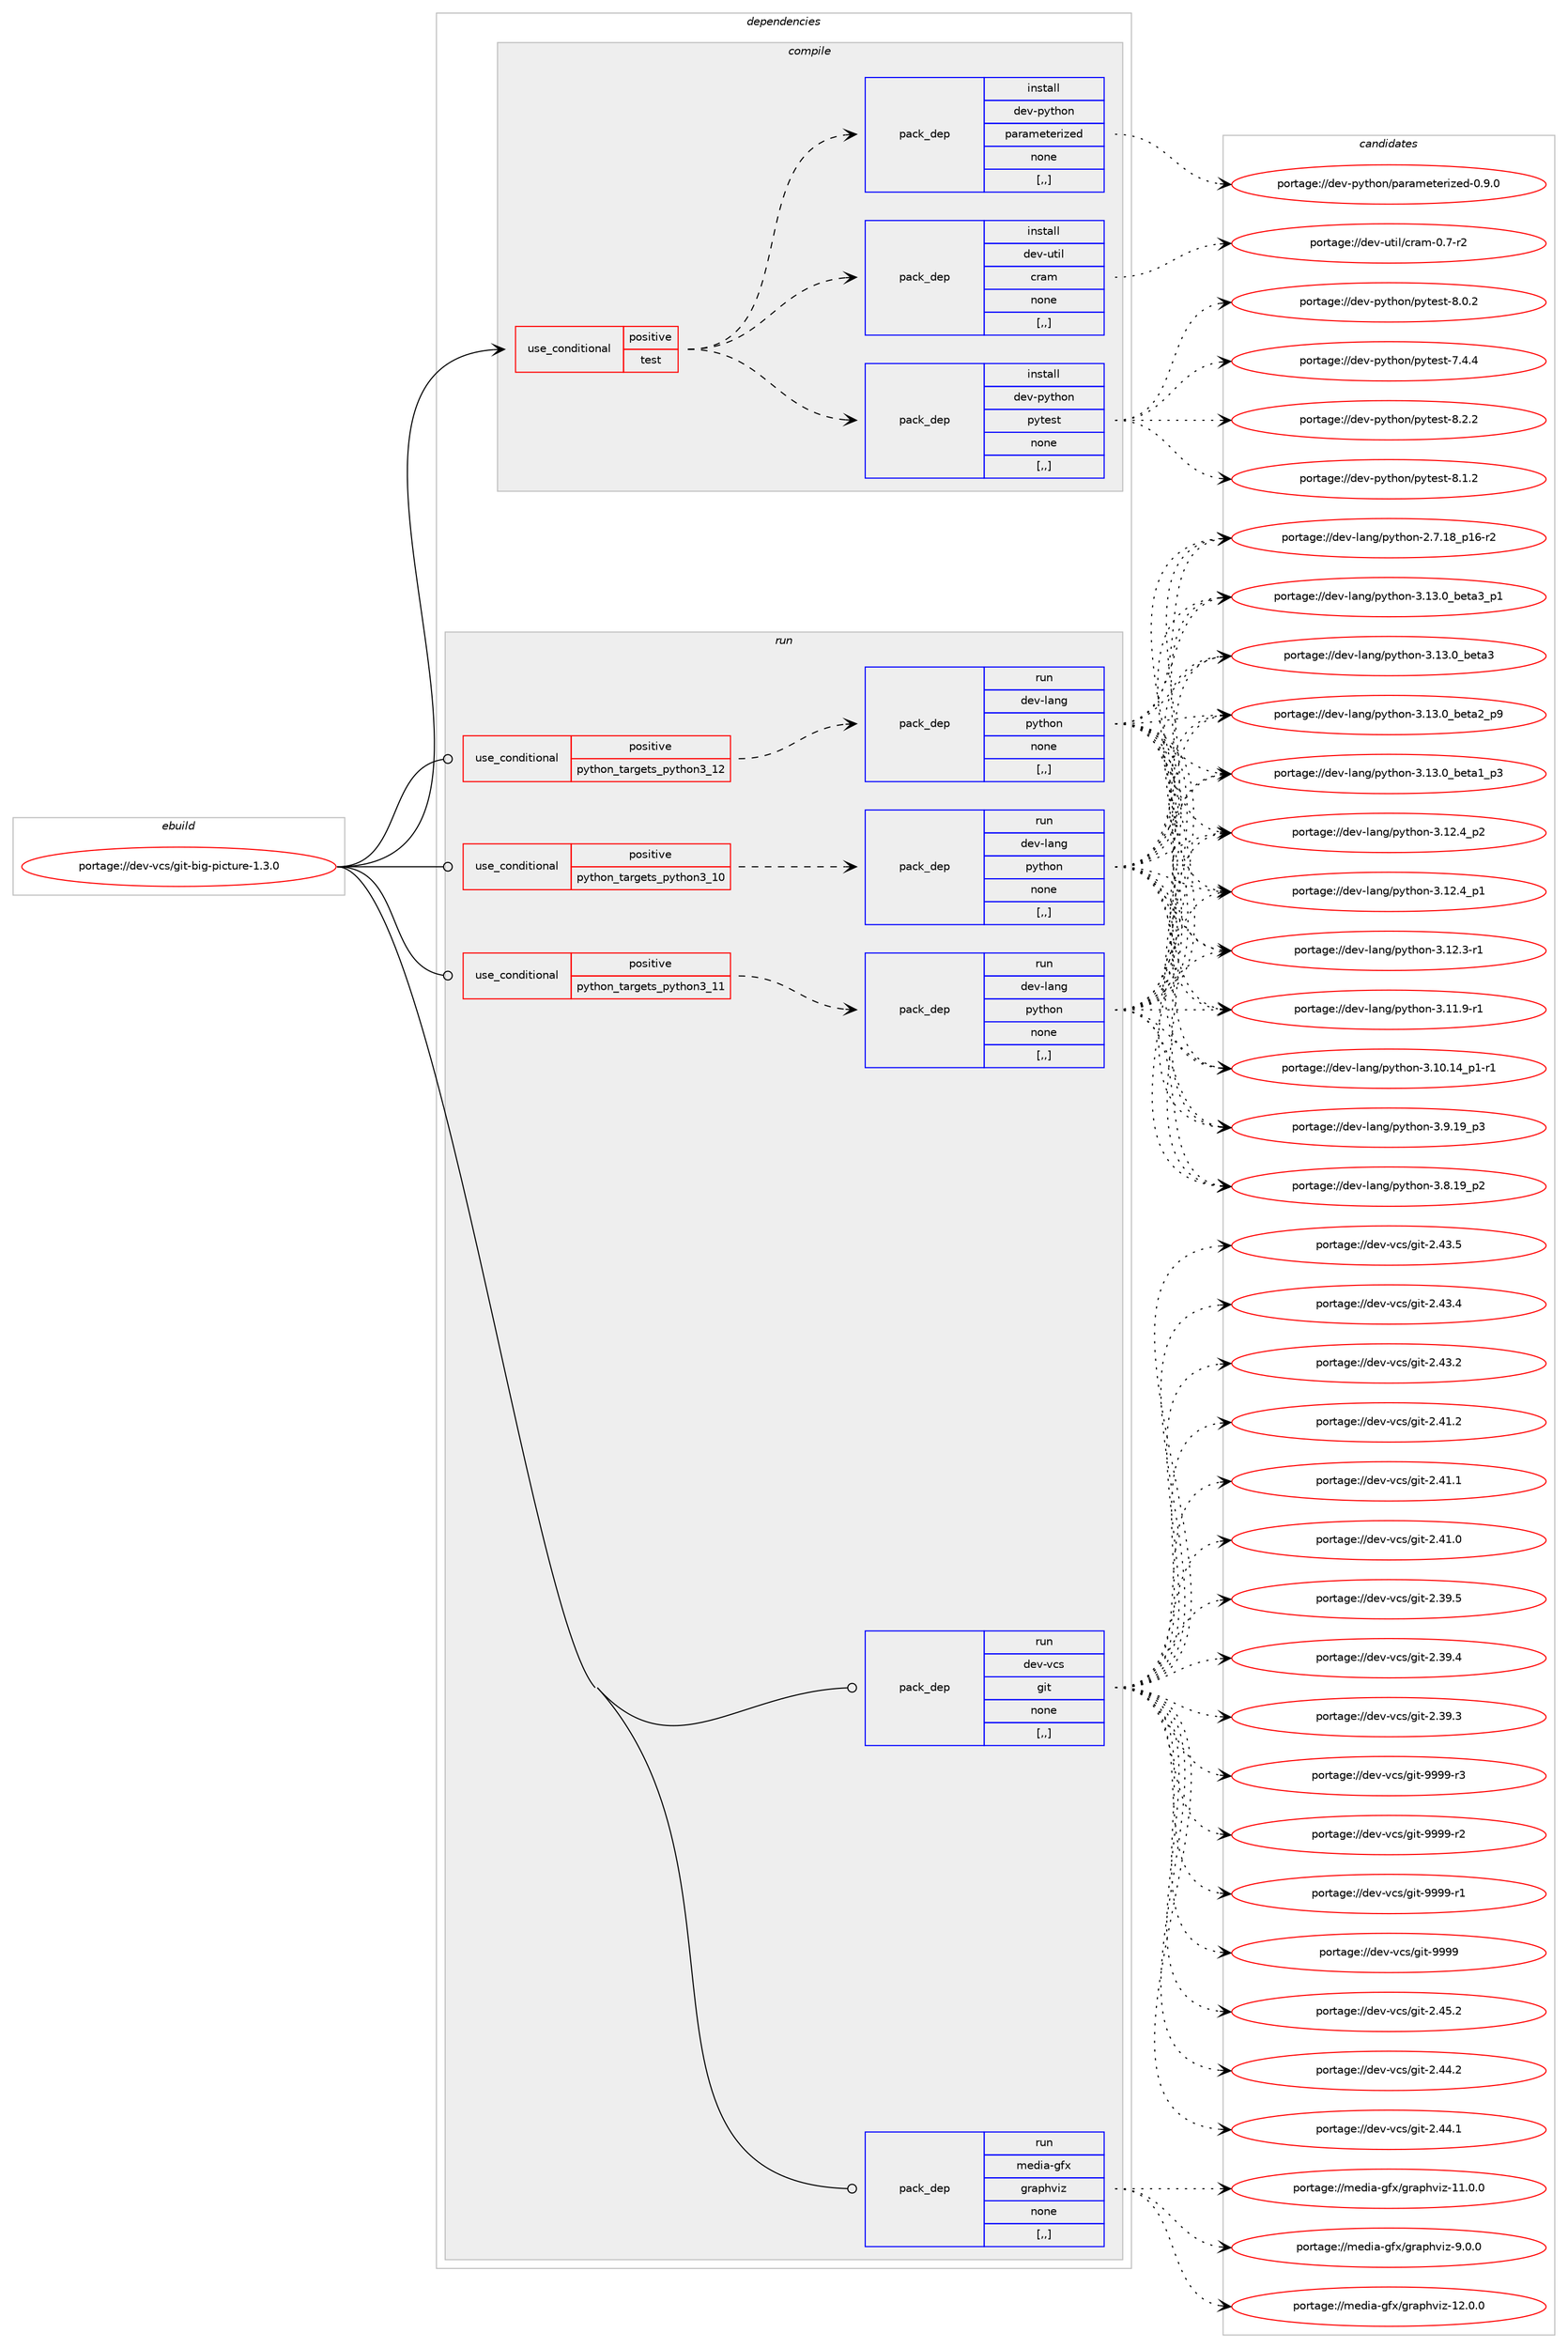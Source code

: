 digraph prolog {

# *************
# Graph options
# *************

newrank=true;
concentrate=true;
compound=true;
graph [rankdir=LR,fontname=Helvetica,fontsize=10,ranksep=1.5];#, ranksep=2.5, nodesep=0.2];
edge  [arrowhead=vee];
node  [fontname=Helvetica,fontsize=10];

# **********
# The ebuild
# **********

subgraph cluster_leftcol {
color=gray;
label=<<i>ebuild</i>>;
id [label="portage://dev-vcs/git-big-picture-1.3.0", color=red, width=4, href="../dev-vcs/git-big-picture-1.3.0.svg"];
}

# ****************
# The dependencies
# ****************

subgraph cluster_midcol {
color=gray;
label=<<i>dependencies</i>>;
subgraph cluster_compile {
fillcolor="#eeeeee";
style=filled;
label=<<i>compile</i>>;
subgraph cond62297 {
dependency221666 [label=<<TABLE BORDER="0" CELLBORDER="1" CELLSPACING="0" CELLPADDING="4"><TR><TD ROWSPAN="3" CELLPADDING="10">use_conditional</TD></TR><TR><TD>positive</TD></TR><TR><TD>test</TD></TR></TABLE>>, shape=none, color=red];
subgraph pack157889 {
dependency221667 [label=<<TABLE BORDER="0" CELLBORDER="1" CELLSPACING="0" CELLPADDING="4" WIDTH="220"><TR><TD ROWSPAN="6" CELLPADDING="30">pack_dep</TD></TR><TR><TD WIDTH="110">install</TD></TR><TR><TD>dev-python</TD></TR><TR><TD>parameterized</TD></TR><TR><TD>none</TD></TR><TR><TD>[,,]</TD></TR></TABLE>>, shape=none, color=blue];
}
dependency221666:e -> dependency221667:w [weight=20,style="dashed",arrowhead="vee"];
subgraph pack157890 {
dependency221668 [label=<<TABLE BORDER="0" CELLBORDER="1" CELLSPACING="0" CELLPADDING="4" WIDTH="220"><TR><TD ROWSPAN="6" CELLPADDING="30">pack_dep</TD></TR><TR><TD WIDTH="110">install</TD></TR><TR><TD>dev-python</TD></TR><TR><TD>pytest</TD></TR><TR><TD>none</TD></TR><TR><TD>[,,]</TD></TR></TABLE>>, shape=none, color=blue];
}
dependency221666:e -> dependency221668:w [weight=20,style="dashed",arrowhead="vee"];
subgraph pack157891 {
dependency221669 [label=<<TABLE BORDER="0" CELLBORDER="1" CELLSPACING="0" CELLPADDING="4" WIDTH="220"><TR><TD ROWSPAN="6" CELLPADDING="30">pack_dep</TD></TR><TR><TD WIDTH="110">install</TD></TR><TR><TD>dev-util</TD></TR><TR><TD>cram</TD></TR><TR><TD>none</TD></TR><TR><TD>[,,]</TD></TR></TABLE>>, shape=none, color=blue];
}
dependency221666:e -> dependency221669:w [weight=20,style="dashed",arrowhead="vee"];
}
id:e -> dependency221666:w [weight=20,style="solid",arrowhead="vee"];
}
subgraph cluster_compileandrun {
fillcolor="#eeeeee";
style=filled;
label=<<i>compile and run</i>>;
}
subgraph cluster_run {
fillcolor="#eeeeee";
style=filled;
label=<<i>run</i>>;
subgraph cond62298 {
dependency221670 [label=<<TABLE BORDER="0" CELLBORDER="1" CELLSPACING="0" CELLPADDING="4"><TR><TD ROWSPAN="3" CELLPADDING="10">use_conditional</TD></TR><TR><TD>positive</TD></TR><TR><TD>python_targets_python3_10</TD></TR></TABLE>>, shape=none, color=red];
subgraph pack157892 {
dependency221671 [label=<<TABLE BORDER="0" CELLBORDER="1" CELLSPACING="0" CELLPADDING="4" WIDTH="220"><TR><TD ROWSPAN="6" CELLPADDING="30">pack_dep</TD></TR><TR><TD WIDTH="110">run</TD></TR><TR><TD>dev-lang</TD></TR><TR><TD>python</TD></TR><TR><TD>none</TD></TR><TR><TD>[,,]</TD></TR></TABLE>>, shape=none, color=blue];
}
dependency221670:e -> dependency221671:w [weight=20,style="dashed",arrowhead="vee"];
}
id:e -> dependency221670:w [weight=20,style="solid",arrowhead="odot"];
subgraph cond62299 {
dependency221672 [label=<<TABLE BORDER="0" CELLBORDER="1" CELLSPACING="0" CELLPADDING="4"><TR><TD ROWSPAN="3" CELLPADDING="10">use_conditional</TD></TR><TR><TD>positive</TD></TR><TR><TD>python_targets_python3_11</TD></TR></TABLE>>, shape=none, color=red];
subgraph pack157893 {
dependency221673 [label=<<TABLE BORDER="0" CELLBORDER="1" CELLSPACING="0" CELLPADDING="4" WIDTH="220"><TR><TD ROWSPAN="6" CELLPADDING="30">pack_dep</TD></TR><TR><TD WIDTH="110">run</TD></TR><TR><TD>dev-lang</TD></TR><TR><TD>python</TD></TR><TR><TD>none</TD></TR><TR><TD>[,,]</TD></TR></TABLE>>, shape=none, color=blue];
}
dependency221672:e -> dependency221673:w [weight=20,style="dashed",arrowhead="vee"];
}
id:e -> dependency221672:w [weight=20,style="solid",arrowhead="odot"];
subgraph cond62300 {
dependency221674 [label=<<TABLE BORDER="0" CELLBORDER="1" CELLSPACING="0" CELLPADDING="4"><TR><TD ROWSPAN="3" CELLPADDING="10">use_conditional</TD></TR><TR><TD>positive</TD></TR><TR><TD>python_targets_python3_12</TD></TR></TABLE>>, shape=none, color=red];
subgraph pack157894 {
dependency221675 [label=<<TABLE BORDER="0" CELLBORDER="1" CELLSPACING="0" CELLPADDING="4" WIDTH="220"><TR><TD ROWSPAN="6" CELLPADDING="30">pack_dep</TD></TR><TR><TD WIDTH="110">run</TD></TR><TR><TD>dev-lang</TD></TR><TR><TD>python</TD></TR><TR><TD>none</TD></TR><TR><TD>[,,]</TD></TR></TABLE>>, shape=none, color=blue];
}
dependency221674:e -> dependency221675:w [weight=20,style="dashed",arrowhead="vee"];
}
id:e -> dependency221674:w [weight=20,style="solid",arrowhead="odot"];
subgraph pack157895 {
dependency221676 [label=<<TABLE BORDER="0" CELLBORDER="1" CELLSPACING="0" CELLPADDING="4" WIDTH="220"><TR><TD ROWSPAN="6" CELLPADDING="30">pack_dep</TD></TR><TR><TD WIDTH="110">run</TD></TR><TR><TD>dev-vcs</TD></TR><TR><TD>git</TD></TR><TR><TD>none</TD></TR><TR><TD>[,,]</TD></TR></TABLE>>, shape=none, color=blue];
}
id:e -> dependency221676:w [weight=20,style="solid",arrowhead="odot"];
subgraph pack157896 {
dependency221677 [label=<<TABLE BORDER="0" CELLBORDER="1" CELLSPACING="0" CELLPADDING="4" WIDTH="220"><TR><TD ROWSPAN="6" CELLPADDING="30">pack_dep</TD></TR><TR><TD WIDTH="110">run</TD></TR><TR><TD>media-gfx</TD></TR><TR><TD>graphviz</TD></TR><TR><TD>none</TD></TR><TR><TD>[,,]</TD></TR></TABLE>>, shape=none, color=blue];
}
id:e -> dependency221677:w [weight=20,style="solid",arrowhead="odot"];
}
}

# **************
# The candidates
# **************

subgraph cluster_choices {
rank=same;
color=gray;
label=<<i>candidates</i>>;

subgraph choice157889 {
color=black;
nodesep=1;
choice10010111845112121116104111110471129711497109101116101114105122101100454846574648 [label="portage://dev-python/parameterized-0.9.0", color=red, width=4,href="../dev-python/parameterized-0.9.0.svg"];
dependency221667:e -> choice10010111845112121116104111110471129711497109101116101114105122101100454846574648:w [style=dotted,weight="100"];
}
subgraph choice157890 {
color=black;
nodesep=1;
choice1001011184511212111610411111047112121116101115116455646504650 [label="portage://dev-python/pytest-8.2.2", color=red, width=4,href="../dev-python/pytest-8.2.2.svg"];
choice1001011184511212111610411111047112121116101115116455646494650 [label="portage://dev-python/pytest-8.1.2", color=red, width=4,href="../dev-python/pytest-8.1.2.svg"];
choice1001011184511212111610411111047112121116101115116455646484650 [label="portage://dev-python/pytest-8.0.2", color=red, width=4,href="../dev-python/pytest-8.0.2.svg"];
choice1001011184511212111610411111047112121116101115116455546524652 [label="portage://dev-python/pytest-7.4.4", color=red, width=4,href="../dev-python/pytest-7.4.4.svg"];
dependency221668:e -> choice1001011184511212111610411111047112121116101115116455646504650:w [style=dotted,weight="100"];
dependency221668:e -> choice1001011184511212111610411111047112121116101115116455646494650:w [style=dotted,weight="100"];
dependency221668:e -> choice1001011184511212111610411111047112121116101115116455646484650:w [style=dotted,weight="100"];
dependency221668:e -> choice1001011184511212111610411111047112121116101115116455546524652:w [style=dotted,weight="100"];
}
subgraph choice157891 {
color=black;
nodesep=1;
choice10010111845117116105108479911497109454846554511450 [label="portage://dev-util/cram-0.7-r2", color=red, width=4,href="../dev-util/cram-0.7-r2.svg"];
dependency221669:e -> choice10010111845117116105108479911497109454846554511450:w [style=dotted,weight="100"];
}
subgraph choice157892 {
color=black;
nodesep=1;
choice10010111845108971101034711212111610411111045514649514648959810111697519511249 [label="portage://dev-lang/python-3.13.0_beta3_p1", color=red, width=4,href="../dev-lang/python-3.13.0_beta3_p1.svg"];
choice1001011184510897110103471121211161041111104551464951464895981011169751 [label="portage://dev-lang/python-3.13.0_beta3", color=red, width=4,href="../dev-lang/python-3.13.0_beta3.svg"];
choice10010111845108971101034711212111610411111045514649514648959810111697509511257 [label="portage://dev-lang/python-3.13.0_beta2_p9", color=red, width=4,href="../dev-lang/python-3.13.0_beta2_p9.svg"];
choice10010111845108971101034711212111610411111045514649514648959810111697499511251 [label="portage://dev-lang/python-3.13.0_beta1_p3", color=red, width=4,href="../dev-lang/python-3.13.0_beta1_p3.svg"];
choice100101118451089711010347112121116104111110455146495046529511250 [label="portage://dev-lang/python-3.12.4_p2", color=red, width=4,href="../dev-lang/python-3.12.4_p2.svg"];
choice100101118451089711010347112121116104111110455146495046529511249 [label="portage://dev-lang/python-3.12.4_p1", color=red, width=4,href="../dev-lang/python-3.12.4_p1.svg"];
choice100101118451089711010347112121116104111110455146495046514511449 [label="portage://dev-lang/python-3.12.3-r1", color=red, width=4,href="../dev-lang/python-3.12.3-r1.svg"];
choice100101118451089711010347112121116104111110455146494946574511449 [label="portage://dev-lang/python-3.11.9-r1", color=red, width=4,href="../dev-lang/python-3.11.9-r1.svg"];
choice100101118451089711010347112121116104111110455146494846495295112494511449 [label="portage://dev-lang/python-3.10.14_p1-r1", color=red, width=4,href="../dev-lang/python-3.10.14_p1-r1.svg"];
choice100101118451089711010347112121116104111110455146574649579511251 [label="portage://dev-lang/python-3.9.19_p3", color=red, width=4,href="../dev-lang/python-3.9.19_p3.svg"];
choice100101118451089711010347112121116104111110455146564649579511250 [label="portage://dev-lang/python-3.8.19_p2", color=red, width=4,href="../dev-lang/python-3.8.19_p2.svg"];
choice100101118451089711010347112121116104111110455046554649569511249544511450 [label="portage://dev-lang/python-2.7.18_p16-r2", color=red, width=4,href="../dev-lang/python-2.7.18_p16-r2.svg"];
dependency221671:e -> choice10010111845108971101034711212111610411111045514649514648959810111697519511249:w [style=dotted,weight="100"];
dependency221671:e -> choice1001011184510897110103471121211161041111104551464951464895981011169751:w [style=dotted,weight="100"];
dependency221671:e -> choice10010111845108971101034711212111610411111045514649514648959810111697509511257:w [style=dotted,weight="100"];
dependency221671:e -> choice10010111845108971101034711212111610411111045514649514648959810111697499511251:w [style=dotted,weight="100"];
dependency221671:e -> choice100101118451089711010347112121116104111110455146495046529511250:w [style=dotted,weight="100"];
dependency221671:e -> choice100101118451089711010347112121116104111110455146495046529511249:w [style=dotted,weight="100"];
dependency221671:e -> choice100101118451089711010347112121116104111110455146495046514511449:w [style=dotted,weight="100"];
dependency221671:e -> choice100101118451089711010347112121116104111110455146494946574511449:w [style=dotted,weight="100"];
dependency221671:e -> choice100101118451089711010347112121116104111110455146494846495295112494511449:w [style=dotted,weight="100"];
dependency221671:e -> choice100101118451089711010347112121116104111110455146574649579511251:w [style=dotted,weight="100"];
dependency221671:e -> choice100101118451089711010347112121116104111110455146564649579511250:w [style=dotted,weight="100"];
dependency221671:e -> choice100101118451089711010347112121116104111110455046554649569511249544511450:w [style=dotted,weight="100"];
}
subgraph choice157893 {
color=black;
nodesep=1;
choice10010111845108971101034711212111610411111045514649514648959810111697519511249 [label="portage://dev-lang/python-3.13.0_beta3_p1", color=red, width=4,href="../dev-lang/python-3.13.0_beta3_p1.svg"];
choice1001011184510897110103471121211161041111104551464951464895981011169751 [label="portage://dev-lang/python-3.13.0_beta3", color=red, width=4,href="../dev-lang/python-3.13.0_beta3.svg"];
choice10010111845108971101034711212111610411111045514649514648959810111697509511257 [label="portage://dev-lang/python-3.13.0_beta2_p9", color=red, width=4,href="../dev-lang/python-3.13.0_beta2_p9.svg"];
choice10010111845108971101034711212111610411111045514649514648959810111697499511251 [label="portage://dev-lang/python-3.13.0_beta1_p3", color=red, width=4,href="../dev-lang/python-3.13.0_beta1_p3.svg"];
choice100101118451089711010347112121116104111110455146495046529511250 [label="portage://dev-lang/python-3.12.4_p2", color=red, width=4,href="../dev-lang/python-3.12.4_p2.svg"];
choice100101118451089711010347112121116104111110455146495046529511249 [label="portage://dev-lang/python-3.12.4_p1", color=red, width=4,href="../dev-lang/python-3.12.4_p1.svg"];
choice100101118451089711010347112121116104111110455146495046514511449 [label="portage://dev-lang/python-3.12.3-r1", color=red, width=4,href="../dev-lang/python-3.12.3-r1.svg"];
choice100101118451089711010347112121116104111110455146494946574511449 [label="portage://dev-lang/python-3.11.9-r1", color=red, width=4,href="../dev-lang/python-3.11.9-r1.svg"];
choice100101118451089711010347112121116104111110455146494846495295112494511449 [label="portage://dev-lang/python-3.10.14_p1-r1", color=red, width=4,href="../dev-lang/python-3.10.14_p1-r1.svg"];
choice100101118451089711010347112121116104111110455146574649579511251 [label="portage://dev-lang/python-3.9.19_p3", color=red, width=4,href="../dev-lang/python-3.9.19_p3.svg"];
choice100101118451089711010347112121116104111110455146564649579511250 [label="portage://dev-lang/python-3.8.19_p2", color=red, width=4,href="../dev-lang/python-3.8.19_p2.svg"];
choice100101118451089711010347112121116104111110455046554649569511249544511450 [label="portage://dev-lang/python-2.7.18_p16-r2", color=red, width=4,href="../dev-lang/python-2.7.18_p16-r2.svg"];
dependency221673:e -> choice10010111845108971101034711212111610411111045514649514648959810111697519511249:w [style=dotted,weight="100"];
dependency221673:e -> choice1001011184510897110103471121211161041111104551464951464895981011169751:w [style=dotted,weight="100"];
dependency221673:e -> choice10010111845108971101034711212111610411111045514649514648959810111697509511257:w [style=dotted,weight="100"];
dependency221673:e -> choice10010111845108971101034711212111610411111045514649514648959810111697499511251:w [style=dotted,weight="100"];
dependency221673:e -> choice100101118451089711010347112121116104111110455146495046529511250:w [style=dotted,weight="100"];
dependency221673:e -> choice100101118451089711010347112121116104111110455146495046529511249:w [style=dotted,weight="100"];
dependency221673:e -> choice100101118451089711010347112121116104111110455146495046514511449:w [style=dotted,weight="100"];
dependency221673:e -> choice100101118451089711010347112121116104111110455146494946574511449:w [style=dotted,weight="100"];
dependency221673:e -> choice100101118451089711010347112121116104111110455146494846495295112494511449:w [style=dotted,weight="100"];
dependency221673:e -> choice100101118451089711010347112121116104111110455146574649579511251:w [style=dotted,weight="100"];
dependency221673:e -> choice100101118451089711010347112121116104111110455146564649579511250:w [style=dotted,weight="100"];
dependency221673:e -> choice100101118451089711010347112121116104111110455046554649569511249544511450:w [style=dotted,weight="100"];
}
subgraph choice157894 {
color=black;
nodesep=1;
choice10010111845108971101034711212111610411111045514649514648959810111697519511249 [label="portage://dev-lang/python-3.13.0_beta3_p1", color=red, width=4,href="../dev-lang/python-3.13.0_beta3_p1.svg"];
choice1001011184510897110103471121211161041111104551464951464895981011169751 [label="portage://dev-lang/python-3.13.0_beta3", color=red, width=4,href="../dev-lang/python-3.13.0_beta3.svg"];
choice10010111845108971101034711212111610411111045514649514648959810111697509511257 [label="portage://dev-lang/python-3.13.0_beta2_p9", color=red, width=4,href="../dev-lang/python-3.13.0_beta2_p9.svg"];
choice10010111845108971101034711212111610411111045514649514648959810111697499511251 [label="portage://dev-lang/python-3.13.0_beta1_p3", color=red, width=4,href="../dev-lang/python-3.13.0_beta1_p3.svg"];
choice100101118451089711010347112121116104111110455146495046529511250 [label="portage://dev-lang/python-3.12.4_p2", color=red, width=4,href="../dev-lang/python-3.12.4_p2.svg"];
choice100101118451089711010347112121116104111110455146495046529511249 [label="portage://dev-lang/python-3.12.4_p1", color=red, width=4,href="../dev-lang/python-3.12.4_p1.svg"];
choice100101118451089711010347112121116104111110455146495046514511449 [label="portage://dev-lang/python-3.12.3-r1", color=red, width=4,href="../dev-lang/python-3.12.3-r1.svg"];
choice100101118451089711010347112121116104111110455146494946574511449 [label="portage://dev-lang/python-3.11.9-r1", color=red, width=4,href="../dev-lang/python-3.11.9-r1.svg"];
choice100101118451089711010347112121116104111110455146494846495295112494511449 [label="portage://dev-lang/python-3.10.14_p1-r1", color=red, width=4,href="../dev-lang/python-3.10.14_p1-r1.svg"];
choice100101118451089711010347112121116104111110455146574649579511251 [label="portage://dev-lang/python-3.9.19_p3", color=red, width=4,href="../dev-lang/python-3.9.19_p3.svg"];
choice100101118451089711010347112121116104111110455146564649579511250 [label="portage://dev-lang/python-3.8.19_p2", color=red, width=4,href="../dev-lang/python-3.8.19_p2.svg"];
choice100101118451089711010347112121116104111110455046554649569511249544511450 [label="portage://dev-lang/python-2.7.18_p16-r2", color=red, width=4,href="../dev-lang/python-2.7.18_p16-r2.svg"];
dependency221675:e -> choice10010111845108971101034711212111610411111045514649514648959810111697519511249:w [style=dotted,weight="100"];
dependency221675:e -> choice1001011184510897110103471121211161041111104551464951464895981011169751:w [style=dotted,weight="100"];
dependency221675:e -> choice10010111845108971101034711212111610411111045514649514648959810111697509511257:w [style=dotted,weight="100"];
dependency221675:e -> choice10010111845108971101034711212111610411111045514649514648959810111697499511251:w [style=dotted,weight="100"];
dependency221675:e -> choice100101118451089711010347112121116104111110455146495046529511250:w [style=dotted,weight="100"];
dependency221675:e -> choice100101118451089711010347112121116104111110455146495046529511249:w [style=dotted,weight="100"];
dependency221675:e -> choice100101118451089711010347112121116104111110455146495046514511449:w [style=dotted,weight="100"];
dependency221675:e -> choice100101118451089711010347112121116104111110455146494946574511449:w [style=dotted,weight="100"];
dependency221675:e -> choice100101118451089711010347112121116104111110455146494846495295112494511449:w [style=dotted,weight="100"];
dependency221675:e -> choice100101118451089711010347112121116104111110455146574649579511251:w [style=dotted,weight="100"];
dependency221675:e -> choice100101118451089711010347112121116104111110455146564649579511250:w [style=dotted,weight="100"];
dependency221675:e -> choice100101118451089711010347112121116104111110455046554649569511249544511450:w [style=dotted,weight="100"];
}
subgraph choice157895 {
color=black;
nodesep=1;
choice10010111845118991154710310511645575757574511451 [label="portage://dev-vcs/git-9999-r3", color=red, width=4,href="../dev-vcs/git-9999-r3.svg"];
choice10010111845118991154710310511645575757574511450 [label="portage://dev-vcs/git-9999-r2", color=red, width=4,href="../dev-vcs/git-9999-r2.svg"];
choice10010111845118991154710310511645575757574511449 [label="portage://dev-vcs/git-9999-r1", color=red, width=4,href="../dev-vcs/git-9999-r1.svg"];
choice1001011184511899115471031051164557575757 [label="portage://dev-vcs/git-9999", color=red, width=4,href="../dev-vcs/git-9999.svg"];
choice10010111845118991154710310511645504652534650 [label="portage://dev-vcs/git-2.45.2", color=red, width=4,href="../dev-vcs/git-2.45.2.svg"];
choice10010111845118991154710310511645504652524650 [label="portage://dev-vcs/git-2.44.2", color=red, width=4,href="../dev-vcs/git-2.44.2.svg"];
choice10010111845118991154710310511645504652524649 [label="portage://dev-vcs/git-2.44.1", color=red, width=4,href="../dev-vcs/git-2.44.1.svg"];
choice10010111845118991154710310511645504652514653 [label="portage://dev-vcs/git-2.43.5", color=red, width=4,href="../dev-vcs/git-2.43.5.svg"];
choice10010111845118991154710310511645504652514652 [label="portage://dev-vcs/git-2.43.4", color=red, width=4,href="../dev-vcs/git-2.43.4.svg"];
choice10010111845118991154710310511645504652514650 [label="portage://dev-vcs/git-2.43.2", color=red, width=4,href="../dev-vcs/git-2.43.2.svg"];
choice10010111845118991154710310511645504652494650 [label="portage://dev-vcs/git-2.41.2", color=red, width=4,href="../dev-vcs/git-2.41.2.svg"];
choice10010111845118991154710310511645504652494649 [label="portage://dev-vcs/git-2.41.1", color=red, width=4,href="../dev-vcs/git-2.41.1.svg"];
choice10010111845118991154710310511645504652494648 [label="portage://dev-vcs/git-2.41.0", color=red, width=4,href="../dev-vcs/git-2.41.0.svg"];
choice10010111845118991154710310511645504651574653 [label="portage://dev-vcs/git-2.39.5", color=red, width=4,href="../dev-vcs/git-2.39.5.svg"];
choice10010111845118991154710310511645504651574652 [label="portage://dev-vcs/git-2.39.4", color=red, width=4,href="../dev-vcs/git-2.39.4.svg"];
choice10010111845118991154710310511645504651574651 [label="portage://dev-vcs/git-2.39.3", color=red, width=4,href="../dev-vcs/git-2.39.3.svg"];
dependency221676:e -> choice10010111845118991154710310511645575757574511451:w [style=dotted,weight="100"];
dependency221676:e -> choice10010111845118991154710310511645575757574511450:w [style=dotted,weight="100"];
dependency221676:e -> choice10010111845118991154710310511645575757574511449:w [style=dotted,weight="100"];
dependency221676:e -> choice1001011184511899115471031051164557575757:w [style=dotted,weight="100"];
dependency221676:e -> choice10010111845118991154710310511645504652534650:w [style=dotted,weight="100"];
dependency221676:e -> choice10010111845118991154710310511645504652524650:w [style=dotted,weight="100"];
dependency221676:e -> choice10010111845118991154710310511645504652524649:w [style=dotted,weight="100"];
dependency221676:e -> choice10010111845118991154710310511645504652514653:w [style=dotted,weight="100"];
dependency221676:e -> choice10010111845118991154710310511645504652514652:w [style=dotted,weight="100"];
dependency221676:e -> choice10010111845118991154710310511645504652514650:w [style=dotted,weight="100"];
dependency221676:e -> choice10010111845118991154710310511645504652494650:w [style=dotted,weight="100"];
dependency221676:e -> choice10010111845118991154710310511645504652494649:w [style=dotted,weight="100"];
dependency221676:e -> choice10010111845118991154710310511645504652494648:w [style=dotted,weight="100"];
dependency221676:e -> choice10010111845118991154710310511645504651574653:w [style=dotted,weight="100"];
dependency221676:e -> choice10010111845118991154710310511645504651574652:w [style=dotted,weight="100"];
dependency221676:e -> choice10010111845118991154710310511645504651574651:w [style=dotted,weight="100"];
}
subgraph choice157896 {
color=black;
nodesep=1;
choice1091011001059745103102120471031149711210411810512245495046484648 [label="portage://media-gfx/graphviz-12.0.0", color=red, width=4,href="../media-gfx/graphviz-12.0.0.svg"];
choice1091011001059745103102120471031149711210411810512245494946484648 [label="portage://media-gfx/graphviz-11.0.0", color=red, width=4,href="../media-gfx/graphviz-11.0.0.svg"];
choice10910110010597451031021204710311497112104118105122455746484648 [label="portage://media-gfx/graphviz-9.0.0", color=red, width=4,href="../media-gfx/graphviz-9.0.0.svg"];
dependency221677:e -> choice1091011001059745103102120471031149711210411810512245495046484648:w [style=dotted,weight="100"];
dependency221677:e -> choice1091011001059745103102120471031149711210411810512245494946484648:w [style=dotted,weight="100"];
dependency221677:e -> choice10910110010597451031021204710311497112104118105122455746484648:w [style=dotted,weight="100"];
}
}

}
